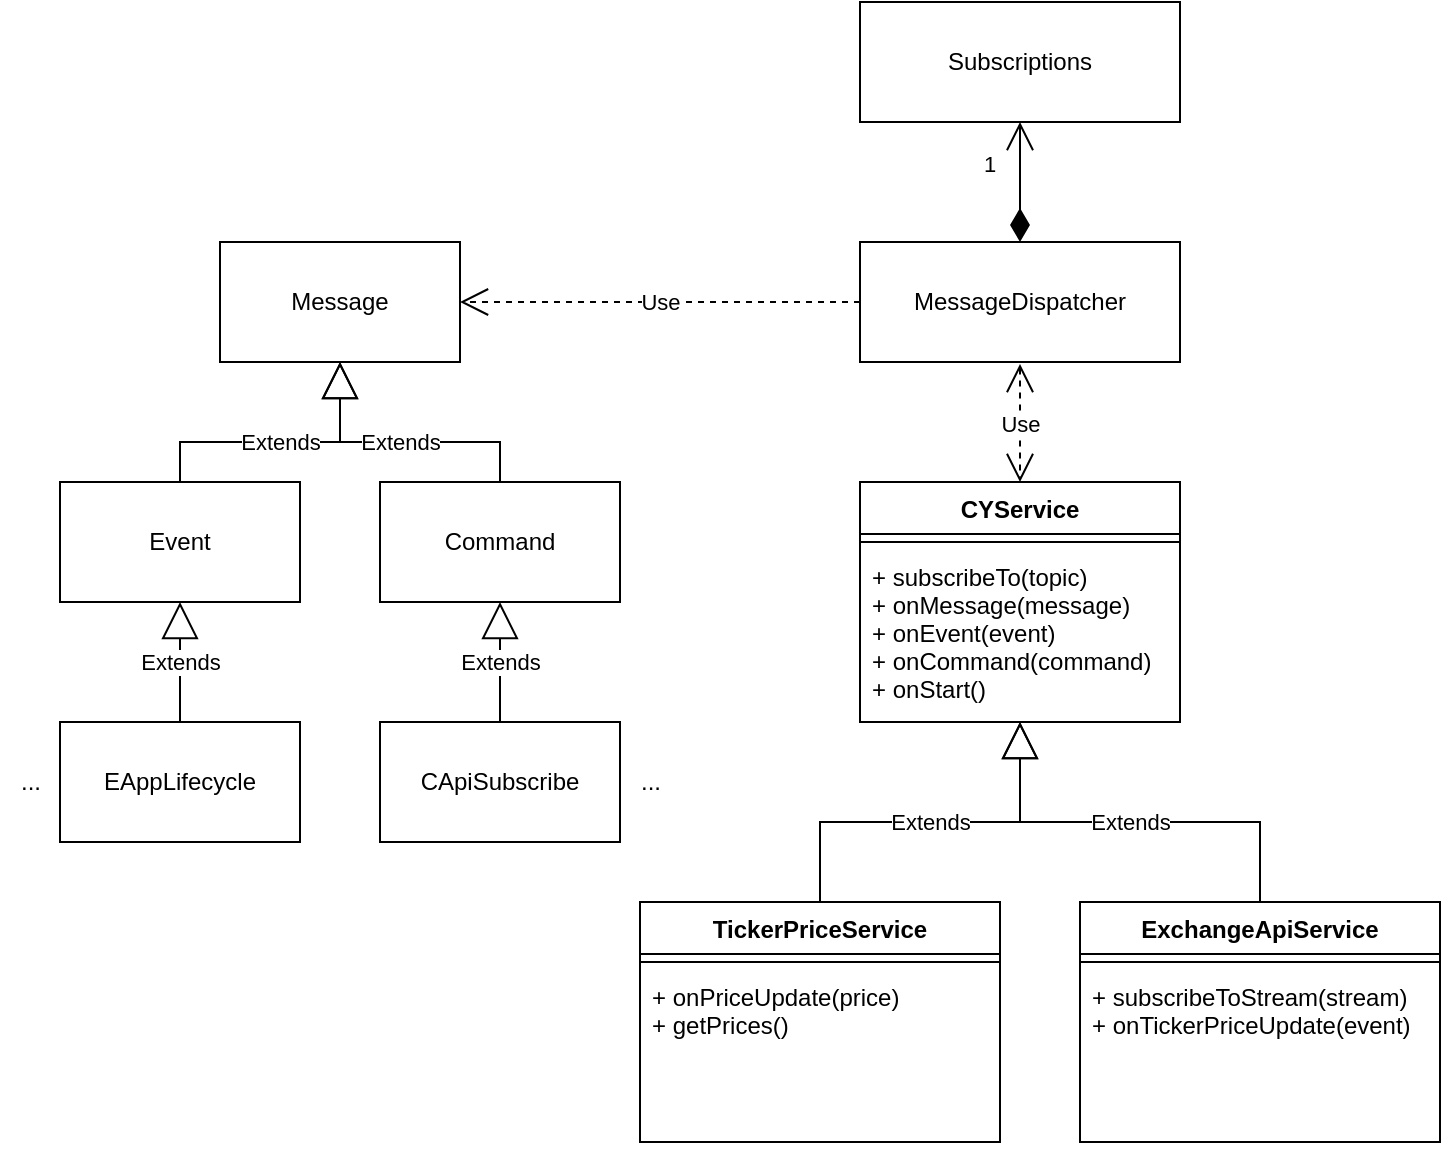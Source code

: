 <mxfile version="20.3.0" type="device"><diagram id="qRGBAiu4ZA9yJz1oVf0M" name="Page-1"><mxGraphModel dx="1102" dy="985" grid="1" gridSize="10" guides="1" tooltips="1" connect="1" arrows="1" fold="1" page="1" pageScale="1" pageWidth="850" pageHeight="1100" math="0" shadow="0"><root><mxCell id="0"/><mxCell id="1" parent="0"/><mxCell id="GjpcCnURlcAIWDKXqFSl-1" value="Message" style="rounded=0;whiteSpace=wrap;html=1;" parent="1" vertex="1"><mxGeometry x="200" y="300" width="120" height="60" as="geometry"/></mxCell><mxCell id="GjpcCnURlcAIWDKXqFSl-2" value="Event" style="rounded=0;whiteSpace=wrap;html=1;" parent="1" vertex="1"><mxGeometry x="120" y="420" width="120" height="60" as="geometry"/></mxCell><mxCell id="GjpcCnURlcAIWDKXqFSl-3" value="Command" style="rounded=0;whiteSpace=wrap;html=1;" parent="1" vertex="1"><mxGeometry x="280" y="420" width="120" height="60" as="geometry"/></mxCell><mxCell id="GjpcCnURlcAIWDKXqFSl-4" value="Extends" style="endArrow=block;endSize=16;endFill=0;html=1;rounded=0;entryX=0.5;entryY=1;entryDx=0;entryDy=0;exitX=0.5;exitY=0;exitDx=0;exitDy=0;" parent="1" source="GjpcCnURlcAIWDKXqFSl-2" target="GjpcCnURlcAIWDKXqFSl-1" edge="1"><mxGeometry width="160" relative="1" as="geometry"><mxPoint x="80" y="630" as="sourcePoint"/><mxPoint x="240" y="630" as="targetPoint"/><Array as="points"><mxPoint x="180" y="400"/><mxPoint x="260" y="400"/></Array></mxGeometry></mxCell><mxCell id="GjpcCnURlcAIWDKXqFSl-5" value="Extends" style="endArrow=block;endSize=16;endFill=0;html=1;rounded=0;entryX=0.5;entryY=1;entryDx=0;entryDy=0;exitX=0.5;exitY=0;exitDx=0;exitDy=0;" parent="1" source="GjpcCnURlcAIWDKXqFSl-3" target="GjpcCnURlcAIWDKXqFSl-1" edge="1"><mxGeometry width="160" relative="1" as="geometry"><mxPoint x="190" y="430" as="sourcePoint"/><mxPoint x="270" y="370" as="targetPoint"/><Array as="points"><mxPoint x="340" y="400"/><mxPoint x="260" y="400"/></Array></mxGeometry></mxCell><mxCell id="GjpcCnURlcAIWDKXqFSl-6" value="CApiSubscribe" style="rounded=0;whiteSpace=wrap;html=1;" parent="1" vertex="1"><mxGeometry x="280" y="540" width="120" height="60" as="geometry"/></mxCell><mxCell id="GjpcCnURlcAIWDKXqFSl-7" value="..." style="text;html=1;align=center;verticalAlign=middle;resizable=0;points=[];autosize=1;strokeColor=none;fillColor=none;" parent="1" vertex="1"><mxGeometry x="400" y="555" width="30" height="30" as="geometry"/></mxCell><mxCell id="GjpcCnURlcAIWDKXqFSl-8" value="Extends" style="endArrow=block;endSize=16;endFill=0;html=1;rounded=0;entryX=0.5;entryY=1;entryDx=0;entryDy=0;exitX=0.5;exitY=0;exitDx=0;exitDy=0;" parent="1" source="GjpcCnURlcAIWDKXqFSl-6" target="GjpcCnURlcAIWDKXqFSl-3" edge="1"><mxGeometry width="160" relative="1" as="geometry"><mxPoint x="430" y="540" as="sourcePoint"/><mxPoint x="350" y="480" as="targetPoint"/><Array as="points"/><mxPoint as="offset"/></mxGeometry></mxCell><mxCell id="GjpcCnURlcAIWDKXqFSl-9" value="MessageDispatcher" style="rounded=0;whiteSpace=wrap;html=1;" parent="1" vertex="1"><mxGeometry x="520" y="300" width="160" height="60" as="geometry"/></mxCell><mxCell id="GjpcCnURlcAIWDKXqFSl-10" value="Subscriptions" style="rounded=0;whiteSpace=wrap;html=1;" parent="1" vertex="1"><mxGeometry x="520" y="180" width="160" height="60" as="geometry"/></mxCell><mxCell id="GjpcCnURlcAIWDKXqFSl-16" value="1" style="endArrow=open;html=1;endSize=12;startArrow=diamondThin;startSize=14;startFill=1;edgeStyle=orthogonalEdgeStyle;align=left;verticalAlign=bottom;rounded=0;" parent="1" source="GjpcCnURlcAIWDKXqFSl-9" target="GjpcCnURlcAIWDKXqFSl-10" edge="1"><mxGeometry y="20" relative="1" as="geometry"><mxPoint x="530" y="390" as="sourcePoint"/><mxPoint x="690" y="390" as="targetPoint"/><mxPoint as="offset"/></mxGeometry></mxCell><mxCell id="GjpcCnURlcAIWDKXqFSl-17" value="EAppLifecycle" style="rounded=0;whiteSpace=wrap;html=1;" parent="1" vertex="1"><mxGeometry x="120" y="540" width="120" height="60" as="geometry"/></mxCell><mxCell id="GjpcCnURlcAIWDKXqFSl-18" value="Extends" style="endArrow=block;endSize=16;endFill=0;html=1;rounded=0;" parent="1" source="GjpcCnURlcAIWDKXqFSl-17" target="GjpcCnURlcAIWDKXqFSl-2" edge="1"><mxGeometry width="160" relative="1" as="geometry"><mxPoint x="270" y="540" as="sourcePoint"/><mxPoint x="180" y="480" as="targetPoint"/><Array as="points"/><mxPoint as="offset"/></mxGeometry></mxCell><mxCell id="GjpcCnURlcAIWDKXqFSl-19" value="..." style="text;html=1;align=center;verticalAlign=middle;resizable=0;points=[];autosize=1;strokeColor=none;fillColor=none;" parent="1" vertex="1"><mxGeometry x="90" y="555" width="30" height="30" as="geometry"/></mxCell><mxCell id="GjpcCnURlcAIWDKXqFSl-20" value="Use" style="endArrow=open;endSize=12;dashed=1;html=1;rounded=0;" parent="1" source="GjpcCnURlcAIWDKXqFSl-9" target="GjpcCnURlcAIWDKXqFSl-1" edge="1"><mxGeometry width="160" relative="1" as="geometry"><mxPoint x="220" y="680" as="sourcePoint"/><mxPoint x="380" y="680" as="targetPoint"/></mxGeometry></mxCell><mxCell id="GjpcCnURlcAIWDKXqFSl-22" value="Use" style="endArrow=open;endSize=12;dashed=1;html=1;rounded=0;startArrow=open;startFill=0;sourcePerimeterSpacing=1;startSize=12;" parent="1" source="GjpcCnURlcAIWDKXqFSl-9" target="2Un-pMs-5NPQEFFD4N0D-1" edge="1"><mxGeometry width="160" relative="1" as="geometry"><mxPoint x="340" y="500" as="sourcePoint"/><mxPoint x="590" y="220" as="targetPoint"/></mxGeometry></mxCell><mxCell id="2Un-pMs-5NPQEFFD4N0D-1" value="CYService" style="swimlane;fontStyle=1;align=center;verticalAlign=top;childLayout=stackLayout;horizontal=1;startSize=26;horizontalStack=0;resizeParent=1;resizeParentMax=0;resizeLast=0;collapsible=1;marginBottom=0;" vertex="1" parent="1"><mxGeometry x="520" y="420" width="160" height="120" as="geometry"/></mxCell><mxCell id="2Un-pMs-5NPQEFFD4N0D-3" value="" style="line;strokeWidth=1;fillColor=none;align=left;verticalAlign=middle;spacingTop=-1;spacingLeft=3;spacingRight=3;rotatable=0;labelPosition=right;points=[];portConstraint=eastwest;strokeColor=inherit;" vertex="1" parent="2Un-pMs-5NPQEFFD4N0D-1"><mxGeometry y="26" width="160" height="8" as="geometry"/></mxCell><mxCell id="2Un-pMs-5NPQEFFD4N0D-4" value="+ subscribeTo(topic)&#10;+ onMessage(message)&#10;+ onEvent(event)&#10;+ onCommand(command)&#10;+ onStart()" style="text;strokeColor=none;fillColor=none;align=left;verticalAlign=top;spacingLeft=4;spacingRight=4;overflow=hidden;rotatable=0;points=[[0,0.5],[1,0.5]];portConstraint=eastwest;" vertex="1" parent="2Un-pMs-5NPQEFFD4N0D-1"><mxGeometry y="34" width="160" height="86" as="geometry"/></mxCell><mxCell id="2Un-pMs-5NPQEFFD4N0D-5" value="ExchangeApiService" style="swimlane;fontStyle=1;align=center;verticalAlign=top;childLayout=stackLayout;horizontal=1;startSize=26;horizontalStack=0;resizeParent=1;resizeParentMax=0;resizeLast=0;collapsible=1;marginBottom=0;" vertex="1" parent="1"><mxGeometry x="630" y="630" width="180" height="120" as="geometry"/></mxCell><mxCell id="2Un-pMs-5NPQEFFD4N0D-6" value="" style="line;strokeWidth=1;fillColor=none;align=left;verticalAlign=middle;spacingTop=-1;spacingLeft=3;spacingRight=3;rotatable=0;labelPosition=right;points=[];portConstraint=eastwest;strokeColor=inherit;" vertex="1" parent="2Un-pMs-5NPQEFFD4N0D-5"><mxGeometry y="26" width="180" height="8" as="geometry"/></mxCell><mxCell id="2Un-pMs-5NPQEFFD4N0D-7" value="+ subscribeToStream(stream)&#10;+ onTickerPriceUpdate(event)&#10;" style="text;strokeColor=none;fillColor=none;align=left;verticalAlign=top;spacingLeft=4;spacingRight=4;overflow=hidden;rotatable=0;points=[[0,0.5],[1,0.5]];portConstraint=eastwest;" vertex="1" parent="2Un-pMs-5NPQEFFD4N0D-5"><mxGeometry y="34" width="180" height="86" as="geometry"/></mxCell><mxCell id="2Un-pMs-5NPQEFFD4N0D-8" value="Extends" style="endArrow=block;endSize=16;endFill=0;html=1;rounded=0;" edge="1" parent="1" source="2Un-pMs-5NPQEFFD4N0D-5" target="2Un-pMs-5NPQEFFD4N0D-1"><mxGeometry width="160" relative="1" as="geometry"><mxPoint x="680" y="610" as="sourcePoint"/><mxPoint x="600" y="550" as="targetPoint"/><Array as="points"><mxPoint x="720" y="590"/><mxPoint x="600" y="590"/></Array></mxGeometry></mxCell><mxCell id="2Un-pMs-5NPQEFFD4N0D-9" value="TickerPriceService" style="swimlane;fontStyle=1;align=center;verticalAlign=top;childLayout=stackLayout;horizontal=1;startSize=26;horizontalStack=0;resizeParent=1;resizeParentMax=0;resizeLast=0;collapsible=1;marginBottom=0;" vertex="1" parent="1"><mxGeometry x="410" y="630" width="180" height="120" as="geometry"/></mxCell><mxCell id="2Un-pMs-5NPQEFFD4N0D-10" value="" style="line;strokeWidth=1;fillColor=none;align=left;verticalAlign=middle;spacingTop=-1;spacingLeft=3;spacingRight=3;rotatable=0;labelPosition=right;points=[];portConstraint=eastwest;strokeColor=inherit;" vertex="1" parent="2Un-pMs-5NPQEFFD4N0D-9"><mxGeometry y="26" width="180" height="8" as="geometry"/></mxCell><mxCell id="2Un-pMs-5NPQEFFD4N0D-11" value="+ onPriceUpdate(price)&#10;+ getPrices()&#10;" style="text;strokeColor=none;fillColor=none;align=left;verticalAlign=top;spacingLeft=4;spacingRight=4;overflow=hidden;rotatable=0;points=[[0,0.5],[1,0.5]];portConstraint=eastwest;" vertex="1" parent="2Un-pMs-5NPQEFFD4N0D-9"><mxGeometry y="34" width="180" height="86" as="geometry"/></mxCell><mxCell id="2Un-pMs-5NPQEFFD4N0D-12" value="Extends" style="endArrow=block;endSize=16;endFill=0;html=1;rounded=0;" edge="1" parent="1" source="2Un-pMs-5NPQEFFD4N0D-9" target="2Un-pMs-5NPQEFFD4N0D-1"><mxGeometry width="160" relative="1" as="geometry"><mxPoint x="730" y="640" as="sourcePoint"/><mxPoint x="610" y="550" as="targetPoint"/><Array as="points"><mxPoint x="500" y="590"/><mxPoint x="600" y="590"/></Array></mxGeometry></mxCell></root></mxGraphModel></diagram></mxfile>